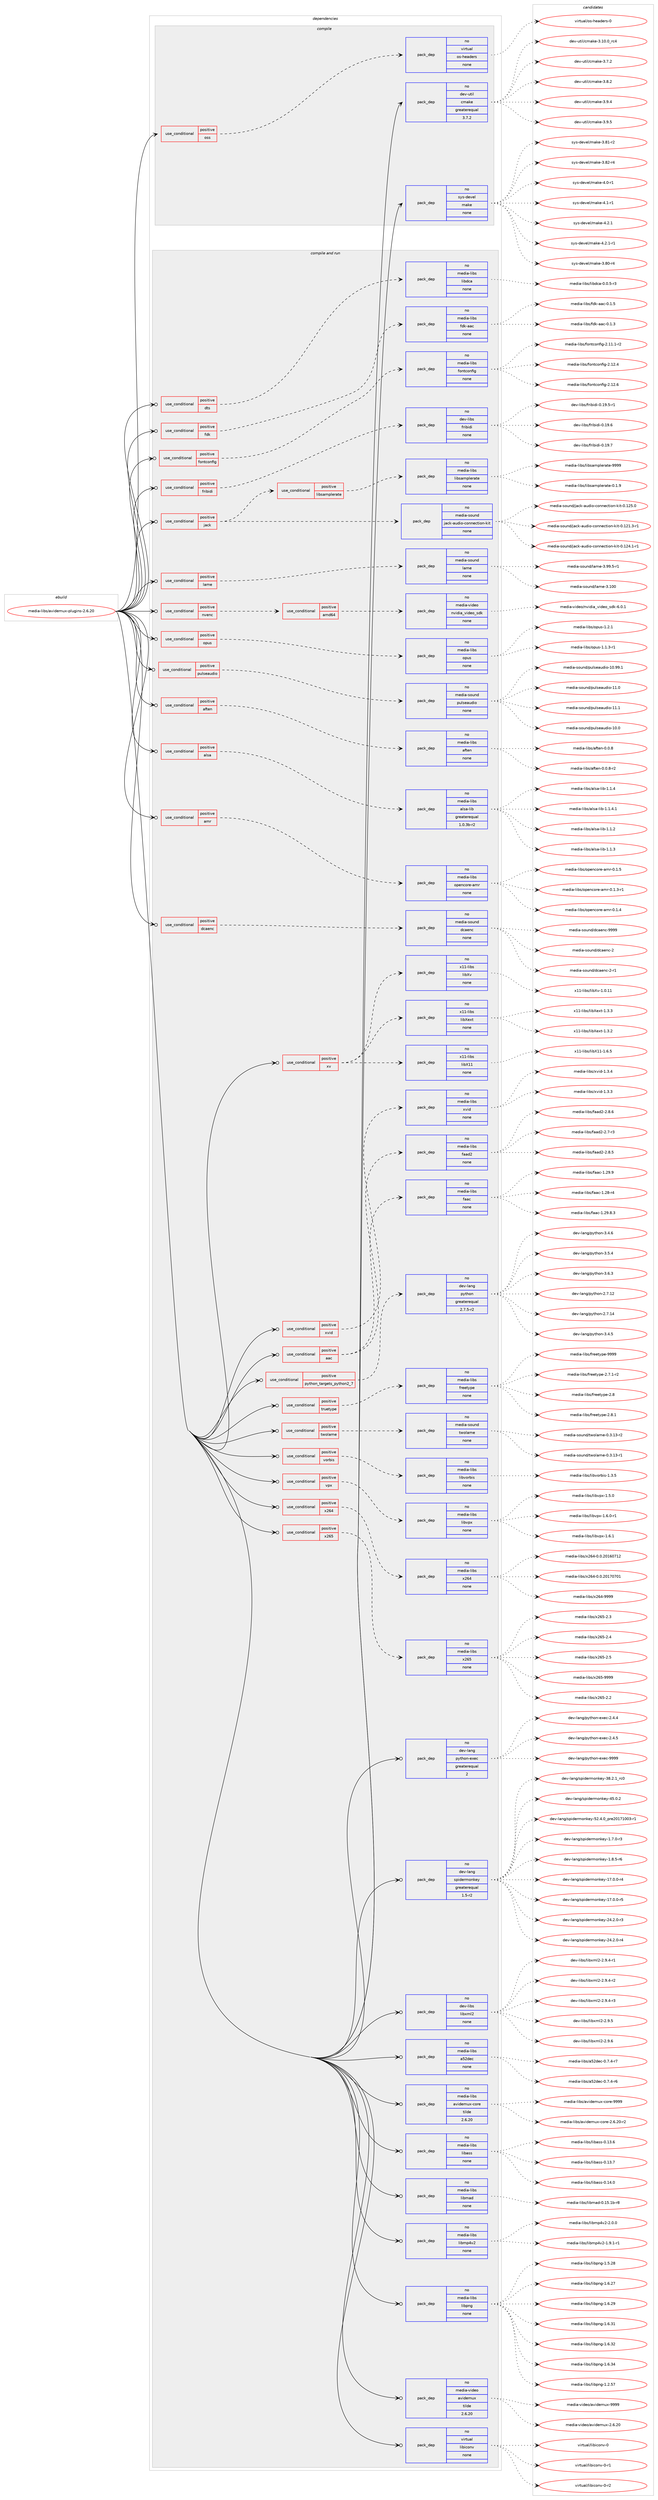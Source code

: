 digraph prolog {

# *************
# Graph options
# *************

newrank=true;
concentrate=true;
compound=true;
graph [rankdir=LR,fontname=Helvetica,fontsize=10,ranksep=1.5];#, ranksep=2.5, nodesep=0.2];
edge  [arrowhead=vee];
node  [fontname=Helvetica,fontsize=10];

# **********
# The ebuild
# **********

subgraph cluster_leftcol {
color=gray;
rank=same;
label=<<i>ebuild</i>>;
id [label="media-libs/avidemux-plugins-2.6.20", color=red, width=4, href="../media-libs/avidemux-plugins-2.6.20.svg"];
}

# ****************
# The dependencies
# ****************

subgraph cluster_midcol {
color=gray;
label=<<i>dependencies</i>>;
subgraph cluster_compile {
fillcolor="#eeeeee";
style=filled;
label=<<i>compile</i>>;
subgraph cond88728 {
dependency359487 [label=<<TABLE BORDER="0" CELLBORDER="1" CELLSPACING="0" CELLPADDING="4"><TR><TD ROWSPAN="3" CELLPADDING="10">use_conditional</TD></TR><TR><TD>positive</TD></TR><TR><TD>oss</TD></TR></TABLE>>, shape=none, color=red];
subgraph pack265270 {
dependency359488 [label=<<TABLE BORDER="0" CELLBORDER="1" CELLSPACING="0" CELLPADDING="4" WIDTH="220"><TR><TD ROWSPAN="6" CELLPADDING="30">pack_dep</TD></TR><TR><TD WIDTH="110">no</TD></TR><TR><TD>virtual</TD></TR><TR><TD>os-headers</TD></TR><TR><TD>none</TD></TR><TR><TD></TD></TR></TABLE>>, shape=none, color=blue];
}
dependency359487:e -> dependency359488:w [weight=20,style="dashed",arrowhead="vee"];
}
id:e -> dependency359487:w [weight=20,style="solid",arrowhead="vee"];
subgraph pack265271 {
dependency359489 [label=<<TABLE BORDER="0" CELLBORDER="1" CELLSPACING="0" CELLPADDING="4" WIDTH="220"><TR><TD ROWSPAN="6" CELLPADDING="30">pack_dep</TD></TR><TR><TD WIDTH="110">no</TD></TR><TR><TD>dev-util</TD></TR><TR><TD>cmake</TD></TR><TR><TD>greaterequal</TD></TR><TR><TD>3.7.2</TD></TR></TABLE>>, shape=none, color=blue];
}
id:e -> dependency359489:w [weight=20,style="solid",arrowhead="vee"];
subgraph pack265272 {
dependency359490 [label=<<TABLE BORDER="0" CELLBORDER="1" CELLSPACING="0" CELLPADDING="4" WIDTH="220"><TR><TD ROWSPAN="6" CELLPADDING="30">pack_dep</TD></TR><TR><TD WIDTH="110">no</TD></TR><TR><TD>sys-devel</TD></TR><TR><TD>make</TD></TR><TR><TD>none</TD></TR><TR><TD></TD></TR></TABLE>>, shape=none, color=blue];
}
id:e -> dependency359490:w [weight=20,style="solid",arrowhead="vee"];
}
subgraph cluster_compileandrun {
fillcolor="#eeeeee";
style=filled;
label=<<i>compile and run</i>>;
subgraph cond88729 {
dependency359491 [label=<<TABLE BORDER="0" CELLBORDER="1" CELLSPACING="0" CELLPADDING="4"><TR><TD ROWSPAN="3" CELLPADDING="10">use_conditional</TD></TR><TR><TD>positive</TD></TR><TR><TD>aac</TD></TR></TABLE>>, shape=none, color=red];
subgraph pack265273 {
dependency359492 [label=<<TABLE BORDER="0" CELLBORDER="1" CELLSPACING="0" CELLPADDING="4" WIDTH="220"><TR><TD ROWSPAN="6" CELLPADDING="30">pack_dep</TD></TR><TR><TD WIDTH="110">no</TD></TR><TR><TD>media-libs</TD></TR><TR><TD>faac</TD></TR><TR><TD>none</TD></TR><TR><TD></TD></TR></TABLE>>, shape=none, color=blue];
}
dependency359491:e -> dependency359492:w [weight=20,style="dashed",arrowhead="vee"];
subgraph pack265274 {
dependency359493 [label=<<TABLE BORDER="0" CELLBORDER="1" CELLSPACING="0" CELLPADDING="4" WIDTH="220"><TR><TD ROWSPAN="6" CELLPADDING="30">pack_dep</TD></TR><TR><TD WIDTH="110">no</TD></TR><TR><TD>media-libs</TD></TR><TR><TD>faad2</TD></TR><TR><TD>none</TD></TR><TR><TD></TD></TR></TABLE>>, shape=none, color=blue];
}
dependency359491:e -> dependency359493:w [weight=20,style="dashed",arrowhead="vee"];
}
id:e -> dependency359491:w [weight=20,style="solid",arrowhead="odotvee"];
subgraph cond88730 {
dependency359494 [label=<<TABLE BORDER="0" CELLBORDER="1" CELLSPACING="0" CELLPADDING="4"><TR><TD ROWSPAN="3" CELLPADDING="10">use_conditional</TD></TR><TR><TD>positive</TD></TR><TR><TD>aften</TD></TR></TABLE>>, shape=none, color=red];
subgraph pack265275 {
dependency359495 [label=<<TABLE BORDER="0" CELLBORDER="1" CELLSPACING="0" CELLPADDING="4" WIDTH="220"><TR><TD ROWSPAN="6" CELLPADDING="30">pack_dep</TD></TR><TR><TD WIDTH="110">no</TD></TR><TR><TD>media-libs</TD></TR><TR><TD>aften</TD></TR><TR><TD>none</TD></TR><TR><TD></TD></TR></TABLE>>, shape=none, color=blue];
}
dependency359494:e -> dependency359495:w [weight=20,style="dashed",arrowhead="vee"];
}
id:e -> dependency359494:w [weight=20,style="solid",arrowhead="odotvee"];
subgraph cond88731 {
dependency359496 [label=<<TABLE BORDER="0" CELLBORDER="1" CELLSPACING="0" CELLPADDING="4"><TR><TD ROWSPAN="3" CELLPADDING="10">use_conditional</TD></TR><TR><TD>positive</TD></TR><TR><TD>alsa</TD></TR></TABLE>>, shape=none, color=red];
subgraph pack265276 {
dependency359497 [label=<<TABLE BORDER="0" CELLBORDER="1" CELLSPACING="0" CELLPADDING="4" WIDTH="220"><TR><TD ROWSPAN="6" CELLPADDING="30">pack_dep</TD></TR><TR><TD WIDTH="110">no</TD></TR><TR><TD>media-libs</TD></TR><TR><TD>alsa-lib</TD></TR><TR><TD>greaterequal</TD></TR><TR><TD>1.0.3b-r2</TD></TR></TABLE>>, shape=none, color=blue];
}
dependency359496:e -> dependency359497:w [weight=20,style="dashed",arrowhead="vee"];
}
id:e -> dependency359496:w [weight=20,style="solid",arrowhead="odotvee"];
subgraph cond88732 {
dependency359498 [label=<<TABLE BORDER="0" CELLBORDER="1" CELLSPACING="0" CELLPADDING="4"><TR><TD ROWSPAN="3" CELLPADDING="10">use_conditional</TD></TR><TR><TD>positive</TD></TR><TR><TD>amr</TD></TR></TABLE>>, shape=none, color=red];
subgraph pack265277 {
dependency359499 [label=<<TABLE BORDER="0" CELLBORDER="1" CELLSPACING="0" CELLPADDING="4" WIDTH="220"><TR><TD ROWSPAN="6" CELLPADDING="30">pack_dep</TD></TR><TR><TD WIDTH="110">no</TD></TR><TR><TD>media-libs</TD></TR><TR><TD>opencore-amr</TD></TR><TR><TD>none</TD></TR><TR><TD></TD></TR></TABLE>>, shape=none, color=blue];
}
dependency359498:e -> dependency359499:w [weight=20,style="dashed",arrowhead="vee"];
}
id:e -> dependency359498:w [weight=20,style="solid",arrowhead="odotvee"];
subgraph cond88733 {
dependency359500 [label=<<TABLE BORDER="0" CELLBORDER="1" CELLSPACING="0" CELLPADDING="4"><TR><TD ROWSPAN="3" CELLPADDING="10">use_conditional</TD></TR><TR><TD>positive</TD></TR><TR><TD>dcaenc</TD></TR></TABLE>>, shape=none, color=red];
subgraph pack265278 {
dependency359501 [label=<<TABLE BORDER="0" CELLBORDER="1" CELLSPACING="0" CELLPADDING="4" WIDTH="220"><TR><TD ROWSPAN="6" CELLPADDING="30">pack_dep</TD></TR><TR><TD WIDTH="110">no</TD></TR><TR><TD>media-sound</TD></TR><TR><TD>dcaenc</TD></TR><TR><TD>none</TD></TR><TR><TD></TD></TR></TABLE>>, shape=none, color=blue];
}
dependency359500:e -> dependency359501:w [weight=20,style="dashed",arrowhead="vee"];
}
id:e -> dependency359500:w [weight=20,style="solid",arrowhead="odotvee"];
subgraph cond88734 {
dependency359502 [label=<<TABLE BORDER="0" CELLBORDER="1" CELLSPACING="0" CELLPADDING="4"><TR><TD ROWSPAN="3" CELLPADDING="10">use_conditional</TD></TR><TR><TD>positive</TD></TR><TR><TD>dts</TD></TR></TABLE>>, shape=none, color=red];
subgraph pack265279 {
dependency359503 [label=<<TABLE BORDER="0" CELLBORDER="1" CELLSPACING="0" CELLPADDING="4" WIDTH="220"><TR><TD ROWSPAN="6" CELLPADDING="30">pack_dep</TD></TR><TR><TD WIDTH="110">no</TD></TR><TR><TD>media-libs</TD></TR><TR><TD>libdca</TD></TR><TR><TD>none</TD></TR><TR><TD></TD></TR></TABLE>>, shape=none, color=blue];
}
dependency359502:e -> dependency359503:w [weight=20,style="dashed",arrowhead="vee"];
}
id:e -> dependency359502:w [weight=20,style="solid",arrowhead="odotvee"];
subgraph cond88735 {
dependency359504 [label=<<TABLE BORDER="0" CELLBORDER="1" CELLSPACING="0" CELLPADDING="4"><TR><TD ROWSPAN="3" CELLPADDING="10">use_conditional</TD></TR><TR><TD>positive</TD></TR><TR><TD>fdk</TD></TR></TABLE>>, shape=none, color=red];
subgraph pack265280 {
dependency359505 [label=<<TABLE BORDER="0" CELLBORDER="1" CELLSPACING="0" CELLPADDING="4" WIDTH="220"><TR><TD ROWSPAN="6" CELLPADDING="30">pack_dep</TD></TR><TR><TD WIDTH="110">no</TD></TR><TR><TD>media-libs</TD></TR><TR><TD>fdk-aac</TD></TR><TR><TD>none</TD></TR><TR><TD></TD></TR></TABLE>>, shape=none, color=blue];
}
dependency359504:e -> dependency359505:w [weight=20,style="dashed",arrowhead="vee"];
}
id:e -> dependency359504:w [weight=20,style="solid",arrowhead="odotvee"];
subgraph cond88736 {
dependency359506 [label=<<TABLE BORDER="0" CELLBORDER="1" CELLSPACING="0" CELLPADDING="4"><TR><TD ROWSPAN="3" CELLPADDING="10">use_conditional</TD></TR><TR><TD>positive</TD></TR><TR><TD>fontconfig</TD></TR></TABLE>>, shape=none, color=red];
subgraph pack265281 {
dependency359507 [label=<<TABLE BORDER="0" CELLBORDER="1" CELLSPACING="0" CELLPADDING="4" WIDTH="220"><TR><TD ROWSPAN="6" CELLPADDING="30">pack_dep</TD></TR><TR><TD WIDTH="110">no</TD></TR><TR><TD>media-libs</TD></TR><TR><TD>fontconfig</TD></TR><TR><TD>none</TD></TR><TR><TD></TD></TR></TABLE>>, shape=none, color=blue];
}
dependency359506:e -> dependency359507:w [weight=20,style="dashed",arrowhead="vee"];
}
id:e -> dependency359506:w [weight=20,style="solid",arrowhead="odotvee"];
subgraph cond88737 {
dependency359508 [label=<<TABLE BORDER="0" CELLBORDER="1" CELLSPACING="0" CELLPADDING="4"><TR><TD ROWSPAN="3" CELLPADDING="10">use_conditional</TD></TR><TR><TD>positive</TD></TR><TR><TD>fribidi</TD></TR></TABLE>>, shape=none, color=red];
subgraph pack265282 {
dependency359509 [label=<<TABLE BORDER="0" CELLBORDER="1" CELLSPACING="0" CELLPADDING="4" WIDTH="220"><TR><TD ROWSPAN="6" CELLPADDING="30">pack_dep</TD></TR><TR><TD WIDTH="110">no</TD></TR><TR><TD>dev-libs</TD></TR><TR><TD>fribidi</TD></TR><TR><TD>none</TD></TR><TR><TD></TD></TR></TABLE>>, shape=none, color=blue];
}
dependency359508:e -> dependency359509:w [weight=20,style="dashed",arrowhead="vee"];
}
id:e -> dependency359508:w [weight=20,style="solid",arrowhead="odotvee"];
subgraph cond88738 {
dependency359510 [label=<<TABLE BORDER="0" CELLBORDER="1" CELLSPACING="0" CELLPADDING="4"><TR><TD ROWSPAN="3" CELLPADDING="10">use_conditional</TD></TR><TR><TD>positive</TD></TR><TR><TD>jack</TD></TR></TABLE>>, shape=none, color=red];
subgraph pack265283 {
dependency359511 [label=<<TABLE BORDER="0" CELLBORDER="1" CELLSPACING="0" CELLPADDING="4" WIDTH="220"><TR><TD ROWSPAN="6" CELLPADDING="30">pack_dep</TD></TR><TR><TD WIDTH="110">no</TD></TR><TR><TD>media-sound</TD></TR><TR><TD>jack-audio-connection-kit</TD></TR><TR><TD>none</TD></TR><TR><TD></TD></TR></TABLE>>, shape=none, color=blue];
}
dependency359510:e -> dependency359511:w [weight=20,style="dashed",arrowhead="vee"];
subgraph cond88739 {
dependency359512 [label=<<TABLE BORDER="0" CELLBORDER="1" CELLSPACING="0" CELLPADDING="4"><TR><TD ROWSPAN="3" CELLPADDING="10">use_conditional</TD></TR><TR><TD>positive</TD></TR><TR><TD>libsamplerate</TD></TR></TABLE>>, shape=none, color=red];
subgraph pack265284 {
dependency359513 [label=<<TABLE BORDER="0" CELLBORDER="1" CELLSPACING="0" CELLPADDING="4" WIDTH="220"><TR><TD ROWSPAN="6" CELLPADDING="30">pack_dep</TD></TR><TR><TD WIDTH="110">no</TD></TR><TR><TD>media-libs</TD></TR><TR><TD>libsamplerate</TD></TR><TR><TD>none</TD></TR><TR><TD></TD></TR></TABLE>>, shape=none, color=blue];
}
dependency359512:e -> dependency359513:w [weight=20,style="dashed",arrowhead="vee"];
}
dependency359510:e -> dependency359512:w [weight=20,style="dashed",arrowhead="vee"];
}
id:e -> dependency359510:w [weight=20,style="solid",arrowhead="odotvee"];
subgraph cond88740 {
dependency359514 [label=<<TABLE BORDER="0" CELLBORDER="1" CELLSPACING="0" CELLPADDING="4"><TR><TD ROWSPAN="3" CELLPADDING="10">use_conditional</TD></TR><TR><TD>positive</TD></TR><TR><TD>lame</TD></TR></TABLE>>, shape=none, color=red];
subgraph pack265285 {
dependency359515 [label=<<TABLE BORDER="0" CELLBORDER="1" CELLSPACING="0" CELLPADDING="4" WIDTH="220"><TR><TD ROWSPAN="6" CELLPADDING="30">pack_dep</TD></TR><TR><TD WIDTH="110">no</TD></TR><TR><TD>media-sound</TD></TR><TR><TD>lame</TD></TR><TR><TD>none</TD></TR><TR><TD></TD></TR></TABLE>>, shape=none, color=blue];
}
dependency359514:e -> dependency359515:w [weight=20,style="dashed",arrowhead="vee"];
}
id:e -> dependency359514:w [weight=20,style="solid",arrowhead="odotvee"];
subgraph cond88741 {
dependency359516 [label=<<TABLE BORDER="0" CELLBORDER="1" CELLSPACING="0" CELLPADDING="4"><TR><TD ROWSPAN="3" CELLPADDING="10">use_conditional</TD></TR><TR><TD>positive</TD></TR><TR><TD>nvenc</TD></TR></TABLE>>, shape=none, color=red];
subgraph cond88742 {
dependency359517 [label=<<TABLE BORDER="0" CELLBORDER="1" CELLSPACING="0" CELLPADDING="4"><TR><TD ROWSPAN="3" CELLPADDING="10">use_conditional</TD></TR><TR><TD>positive</TD></TR><TR><TD>amd64</TD></TR></TABLE>>, shape=none, color=red];
subgraph pack265286 {
dependency359518 [label=<<TABLE BORDER="0" CELLBORDER="1" CELLSPACING="0" CELLPADDING="4" WIDTH="220"><TR><TD ROWSPAN="6" CELLPADDING="30">pack_dep</TD></TR><TR><TD WIDTH="110">no</TD></TR><TR><TD>media-video</TD></TR><TR><TD>nvidia_video_sdk</TD></TR><TR><TD>none</TD></TR><TR><TD></TD></TR></TABLE>>, shape=none, color=blue];
}
dependency359517:e -> dependency359518:w [weight=20,style="dashed",arrowhead="vee"];
}
dependency359516:e -> dependency359517:w [weight=20,style="dashed",arrowhead="vee"];
}
id:e -> dependency359516:w [weight=20,style="solid",arrowhead="odotvee"];
subgraph cond88743 {
dependency359519 [label=<<TABLE BORDER="0" CELLBORDER="1" CELLSPACING="0" CELLPADDING="4"><TR><TD ROWSPAN="3" CELLPADDING="10">use_conditional</TD></TR><TR><TD>positive</TD></TR><TR><TD>opus</TD></TR></TABLE>>, shape=none, color=red];
subgraph pack265287 {
dependency359520 [label=<<TABLE BORDER="0" CELLBORDER="1" CELLSPACING="0" CELLPADDING="4" WIDTH="220"><TR><TD ROWSPAN="6" CELLPADDING="30">pack_dep</TD></TR><TR><TD WIDTH="110">no</TD></TR><TR><TD>media-libs</TD></TR><TR><TD>opus</TD></TR><TR><TD>none</TD></TR><TR><TD></TD></TR></TABLE>>, shape=none, color=blue];
}
dependency359519:e -> dependency359520:w [weight=20,style="dashed",arrowhead="vee"];
}
id:e -> dependency359519:w [weight=20,style="solid",arrowhead="odotvee"];
subgraph cond88744 {
dependency359521 [label=<<TABLE BORDER="0" CELLBORDER="1" CELLSPACING="0" CELLPADDING="4"><TR><TD ROWSPAN="3" CELLPADDING="10">use_conditional</TD></TR><TR><TD>positive</TD></TR><TR><TD>pulseaudio</TD></TR></TABLE>>, shape=none, color=red];
subgraph pack265288 {
dependency359522 [label=<<TABLE BORDER="0" CELLBORDER="1" CELLSPACING="0" CELLPADDING="4" WIDTH="220"><TR><TD ROWSPAN="6" CELLPADDING="30">pack_dep</TD></TR><TR><TD WIDTH="110">no</TD></TR><TR><TD>media-sound</TD></TR><TR><TD>pulseaudio</TD></TR><TR><TD>none</TD></TR><TR><TD></TD></TR></TABLE>>, shape=none, color=blue];
}
dependency359521:e -> dependency359522:w [weight=20,style="dashed",arrowhead="vee"];
}
id:e -> dependency359521:w [weight=20,style="solid",arrowhead="odotvee"];
subgraph cond88745 {
dependency359523 [label=<<TABLE BORDER="0" CELLBORDER="1" CELLSPACING="0" CELLPADDING="4"><TR><TD ROWSPAN="3" CELLPADDING="10">use_conditional</TD></TR><TR><TD>positive</TD></TR><TR><TD>python_targets_python2_7</TD></TR></TABLE>>, shape=none, color=red];
subgraph pack265289 {
dependency359524 [label=<<TABLE BORDER="0" CELLBORDER="1" CELLSPACING="0" CELLPADDING="4" WIDTH="220"><TR><TD ROWSPAN="6" CELLPADDING="30">pack_dep</TD></TR><TR><TD WIDTH="110">no</TD></TR><TR><TD>dev-lang</TD></TR><TR><TD>python</TD></TR><TR><TD>greaterequal</TD></TR><TR><TD>2.7.5-r2</TD></TR></TABLE>>, shape=none, color=blue];
}
dependency359523:e -> dependency359524:w [weight=20,style="dashed",arrowhead="vee"];
}
id:e -> dependency359523:w [weight=20,style="solid",arrowhead="odotvee"];
subgraph cond88746 {
dependency359525 [label=<<TABLE BORDER="0" CELLBORDER="1" CELLSPACING="0" CELLPADDING="4"><TR><TD ROWSPAN="3" CELLPADDING="10">use_conditional</TD></TR><TR><TD>positive</TD></TR><TR><TD>truetype</TD></TR></TABLE>>, shape=none, color=red];
subgraph pack265290 {
dependency359526 [label=<<TABLE BORDER="0" CELLBORDER="1" CELLSPACING="0" CELLPADDING="4" WIDTH="220"><TR><TD ROWSPAN="6" CELLPADDING="30">pack_dep</TD></TR><TR><TD WIDTH="110">no</TD></TR><TR><TD>media-libs</TD></TR><TR><TD>freetype</TD></TR><TR><TD>none</TD></TR><TR><TD></TD></TR></TABLE>>, shape=none, color=blue];
}
dependency359525:e -> dependency359526:w [weight=20,style="dashed",arrowhead="vee"];
}
id:e -> dependency359525:w [weight=20,style="solid",arrowhead="odotvee"];
subgraph cond88747 {
dependency359527 [label=<<TABLE BORDER="0" CELLBORDER="1" CELLSPACING="0" CELLPADDING="4"><TR><TD ROWSPAN="3" CELLPADDING="10">use_conditional</TD></TR><TR><TD>positive</TD></TR><TR><TD>twolame</TD></TR></TABLE>>, shape=none, color=red];
subgraph pack265291 {
dependency359528 [label=<<TABLE BORDER="0" CELLBORDER="1" CELLSPACING="0" CELLPADDING="4" WIDTH="220"><TR><TD ROWSPAN="6" CELLPADDING="30">pack_dep</TD></TR><TR><TD WIDTH="110">no</TD></TR><TR><TD>media-sound</TD></TR><TR><TD>twolame</TD></TR><TR><TD>none</TD></TR><TR><TD></TD></TR></TABLE>>, shape=none, color=blue];
}
dependency359527:e -> dependency359528:w [weight=20,style="dashed",arrowhead="vee"];
}
id:e -> dependency359527:w [weight=20,style="solid",arrowhead="odotvee"];
subgraph cond88748 {
dependency359529 [label=<<TABLE BORDER="0" CELLBORDER="1" CELLSPACING="0" CELLPADDING="4"><TR><TD ROWSPAN="3" CELLPADDING="10">use_conditional</TD></TR><TR><TD>positive</TD></TR><TR><TD>vorbis</TD></TR></TABLE>>, shape=none, color=red];
subgraph pack265292 {
dependency359530 [label=<<TABLE BORDER="0" CELLBORDER="1" CELLSPACING="0" CELLPADDING="4" WIDTH="220"><TR><TD ROWSPAN="6" CELLPADDING="30">pack_dep</TD></TR><TR><TD WIDTH="110">no</TD></TR><TR><TD>media-libs</TD></TR><TR><TD>libvorbis</TD></TR><TR><TD>none</TD></TR><TR><TD></TD></TR></TABLE>>, shape=none, color=blue];
}
dependency359529:e -> dependency359530:w [weight=20,style="dashed",arrowhead="vee"];
}
id:e -> dependency359529:w [weight=20,style="solid",arrowhead="odotvee"];
subgraph cond88749 {
dependency359531 [label=<<TABLE BORDER="0" CELLBORDER="1" CELLSPACING="0" CELLPADDING="4"><TR><TD ROWSPAN="3" CELLPADDING="10">use_conditional</TD></TR><TR><TD>positive</TD></TR><TR><TD>vpx</TD></TR></TABLE>>, shape=none, color=red];
subgraph pack265293 {
dependency359532 [label=<<TABLE BORDER="0" CELLBORDER="1" CELLSPACING="0" CELLPADDING="4" WIDTH="220"><TR><TD ROWSPAN="6" CELLPADDING="30">pack_dep</TD></TR><TR><TD WIDTH="110">no</TD></TR><TR><TD>media-libs</TD></TR><TR><TD>libvpx</TD></TR><TR><TD>none</TD></TR><TR><TD></TD></TR></TABLE>>, shape=none, color=blue];
}
dependency359531:e -> dependency359532:w [weight=20,style="dashed",arrowhead="vee"];
}
id:e -> dependency359531:w [weight=20,style="solid",arrowhead="odotvee"];
subgraph cond88750 {
dependency359533 [label=<<TABLE BORDER="0" CELLBORDER="1" CELLSPACING="0" CELLPADDING="4"><TR><TD ROWSPAN="3" CELLPADDING="10">use_conditional</TD></TR><TR><TD>positive</TD></TR><TR><TD>x264</TD></TR></TABLE>>, shape=none, color=red];
subgraph pack265294 {
dependency359534 [label=<<TABLE BORDER="0" CELLBORDER="1" CELLSPACING="0" CELLPADDING="4" WIDTH="220"><TR><TD ROWSPAN="6" CELLPADDING="30">pack_dep</TD></TR><TR><TD WIDTH="110">no</TD></TR><TR><TD>media-libs</TD></TR><TR><TD>x264</TD></TR><TR><TD>none</TD></TR><TR><TD></TD></TR></TABLE>>, shape=none, color=blue];
}
dependency359533:e -> dependency359534:w [weight=20,style="dashed",arrowhead="vee"];
}
id:e -> dependency359533:w [weight=20,style="solid",arrowhead="odotvee"];
subgraph cond88751 {
dependency359535 [label=<<TABLE BORDER="0" CELLBORDER="1" CELLSPACING="0" CELLPADDING="4"><TR><TD ROWSPAN="3" CELLPADDING="10">use_conditional</TD></TR><TR><TD>positive</TD></TR><TR><TD>x265</TD></TR></TABLE>>, shape=none, color=red];
subgraph pack265295 {
dependency359536 [label=<<TABLE BORDER="0" CELLBORDER="1" CELLSPACING="0" CELLPADDING="4" WIDTH="220"><TR><TD ROWSPAN="6" CELLPADDING="30">pack_dep</TD></TR><TR><TD WIDTH="110">no</TD></TR><TR><TD>media-libs</TD></TR><TR><TD>x265</TD></TR><TR><TD>none</TD></TR><TR><TD></TD></TR></TABLE>>, shape=none, color=blue];
}
dependency359535:e -> dependency359536:w [weight=20,style="dashed",arrowhead="vee"];
}
id:e -> dependency359535:w [weight=20,style="solid",arrowhead="odotvee"];
subgraph cond88752 {
dependency359537 [label=<<TABLE BORDER="0" CELLBORDER="1" CELLSPACING="0" CELLPADDING="4"><TR><TD ROWSPAN="3" CELLPADDING="10">use_conditional</TD></TR><TR><TD>positive</TD></TR><TR><TD>xv</TD></TR></TABLE>>, shape=none, color=red];
subgraph pack265296 {
dependency359538 [label=<<TABLE BORDER="0" CELLBORDER="1" CELLSPACING="0" CELLPADDING="4" WIDTH="220"><TR><TD ROWSPAN="6" CELLPADDING="30">pack_dep</TD></TR><TR><TD WIDTH="110">no</TD></TR><TR><TD>x11-libs</TD></TR><TR><TD>libX11</TD></TR><TR><TD>none</TD></TR><TR><TD></TD></TR></TABLE>>, shape=none, color=blue];
}
dependency359537:e -> dependency359538:w [weight=20,style="dashed",arrowhead="vee"];
subgraph pack265297 {
dependency359539 [label=<<TABLE BORDER="0" CELLBORDER="1" CELLSPACING="0" CELLPADDING="4" WIDTH="220"><TR><TD ROWSPAN="6" CELLPADDING="30">pack_dep</TD></TR><TR><TD WIDTH="110">no</TD></TR><TR><TD>x11-libs</TD></TR><TR><TD>libXext</TD></TR><TR><TD>none</TD></TR><TR><TD></TD></TR></TABLE>>, shape=none, color=blue];
}
dependency359537:e -> dependency359539:w [weight=20,style="dashed",arrowhead="vee"];
subgraph pack265298 {
dependency359540 [label=<<TABLE BORDER="0" CELLBORDER="1" CELLSPACING="0" CELLPADDING="4" WIDTH="220"><TR><TD ROWSPAN="6" CELLPADDING="30">pack_dep</TD></TR><TR><TD WIDTH="110">no</TD></TR><TR><TD>x11-libs</TD></TR><TR><TD>libXv</TD></TR><TR><TD>none</TD></TR><TR><TD></TD></TR></TABLE>>, shape=none, color=blue];
}
dependency359537:e -> dependency359540:w [weight=20,style="dashed",arrowhead="vee"];
}
id:e -> dependency359537:w [weight=20,style="solid",arrowhead="odotvee"];
subgraph cond88753 {
dependency359541 [label=<<TABLE BORDER="0" CELLBORDER="1" CELLSPACING="0" CELLPADDING="4"><TR><TD ROWSPAN="3" CELLPADDING="10">use_conditional</TD></TR><TR><TD>positive</TD></TR><TR><TD>xvid</TD></TR></TABLE>>, shape=none, color=red];
subgraph pack265299 {
dependency359542 [label=<<TABLE BORDER="0" CELLBORDER="1" CELLSPACING="0" CELLPADDING="4" WIDTH="220"><TR><TD ROWSPAN="6" CELLPADDING="30">pack_dep</TD></TR><TR><TD WIDTH="110">no</TD></TR><TR><TD>media-libs</TD></TR><TR><TD>xvid</TD></TR><TR><TD>none</TD></TR><TR><TD></TD></TR></TABLE>>, shape=none, color=blue];
}
dependency359541:e -> dependency359542:w [weight=20,style="dashed",arrowhead="vee"];
}
id:e -> dependency359541:w [weight=20,style="solid",arrowhead="odotvee"];
subgraph pack265300 {
dependency359543 [label=<<TABLE BORDER="0" CELLBORDER="1" CELLSPACING="0" CELLPADDING="4" WIDTH="220"><TR><TD ROWSPAN="6" CELLPADDING="30">pack_dep</TD></TR><TR><TD WIDTH="110">no</TD></TR><TR><TD>dev-lang</TD></TR><TR><TD>python-exec</TD></TR><TR><TD>greaterequal</TD></TR><TR><TD>2</TD></TR></TABLE>>, shape=none, color=blue];
}
id:e -> dependency359543:w [weight=20,style="solid",arrowhead="odotvee"];
subgraph pack265301 {
dependency359544 [label=<<TABLE BORDER="0" CELLBORDER="1" CELLSPACING="0" CELLPADDING="4" WIDTH="220"><TR><TD ROWSPAN="6" CELLPADDING="30">pack_dep</TD></TR><TR><TD WIDTH="110">no</TD></TR><TR><TD>dev-lang</TD></TR><TR><TD>spidermonkey</TD></TR><TR><TD>greaterequal</TD></TR><TR><TD>1.5-r2</TD></TR></TABLE>>, shape=none, color=blue];
}
id:e -> dependency359544:w [weight=20,style="solid",arrowhead="odotvee"];
subgraph pack265302 {
dependency359545 [label=<<TABLE BORDER="0" CELLBORDER="1" CELLSPACING="0" CELLPADDING="4" WIDTH="220"><TR><TD ROWSPAN="6" CELLPADDING="30">pack_dep</TD></TR><TR><TD WIDTH="110">no</TD></TR><TR><TD>dev-libs</TD></TR><TR><TD>libxml2</TD></TR><TR><TD>none</TD></TR><TR><TD></TD></TR></TABLE>>, shape=none, color=blue];
}
id:e -> dependency359545:w [weight=20,style="solid",arrowhead="odotvee"];
subgraph pack265303 {
dependency359546 [label=<<TABLE BORDER="0" CELLBORDER="1" CELLSPACING="0" CELLPADDING="4" WIDTH="220"><TR><TD ROWSPAN="6" CELLPADDING="30">pack_dep</TD></TR><TR><TD WIDTH="110">no</TD></TR><TR><TD>media-libs</TD></TR><TR><TD>a52dec</TD></TR><TR><TD>none</TD></TR><TR><TD></TD></TR></TABLE>>, shape=none, color=blue];
}
id:e -> dependency359546:w [weight=20,style="solid",arrowhead="odotvee"];
subgraph pack265304 {
dependency359547 [label=<<TABLE BORDER="0" CELLBORDER="1" CELLSPACING="0" CELLPADDING="4" WIDTH="220"><TR><TD ROWSPAN="6" CELLPADDING="30">pack_dep</TD></TR><TR><TD WIDTH="110">no</TD></TR><TR><TD>media-libs</TD></TR><TR><TD>avidemux-core</TD></TR><TR><TD>tilde</TD></TR><TR><TD>2.6.20</TD></TR></TABLE>>, shape=none, color=blue];
}
id:e -> dependency359547:w [weight=20,style="solid",arrowhead="odotvee"];
subgraph pack265305 {
dependency359548 [label=<<TABLE BORDER="0" CELLBORDER="1" CELLSPACING="0" CELLPADDING="4" WIDTH="220"><TR><TD ROWSPAN="6" CELLPADDING="30">pack_dep</TD></TR><TR><TD WIDTH="110">no</TD></TR><TR><TD>media-libs</TD></TR><TR><TD>libass</TD></TR><TR><TD>none</TD></TR><TR><TD></TD></TR></TABLE>>, shape=none, color=blue];
}
id:e -> dependency359548:w [weight=20,style="solid",arrowhead="odotvee"];
subgraph pack265306 {
dependency359549 [label=<<TABLE BORDER="0" CELLBORDER="1" CELLSPACING="0" CELLPADDING="4" WIDTH="220"><TR><TD ROWSPAN="6" CELLPADDING="30">pack_dep</TD></TR><TR><TD WIDTH="110">no</TD></TR><TR><TD>media-libs</TD></TR><TR><TD>libmad</TD></TR><TR><TD>none</TD></TR><TR><TD></TD></TR></TABLE>>, shape=none, color=blue];
}
id:e -> dependency359549:w [weight=20,style="solid",arrowhead="odotvee"];
subgraph pack265307 {
dependency359550 [label=<<TABLE BORDER="0" CELLBORDER="1" CELLSPACING="0" CELLPADDING="4" WIDTH="220"><TR><TD ROWSPAN="6" CELLPADDING="30">pack_dep</TD></TR><TR><TD WIDTH="110">no</TD></TR><TR><TD>media-libs</TD></TR><TR><TD>libmp4v2</TD></TR><TR><TD>none</TD></TR><TR><TD></TD></TR></TABLE>>, shape=none, color=blue];
}
id:e -> dependency359550:w [weight=20,style="solid",arrowhead="odotvee"];
subgraph pack265308 {
dependency359551 [label=<<TABLE BORDER="0" CELLBORDER="1" CELLSPACING="0" CELLPADDING="4" WIDTH="220"><TR><TD ROWSPAN="6" CELLPADDING="30">pack_dep</TD></TR><TR><TD WIDTH="110">no</TD></TR><TR><TD>media-libs</TD></TR><TR><TD>libpng</TD></TR><TR><TD>none</TD></TR><TR><TD></TD></TR></TABLE>>, shape=none, color=blue];
}
id:e -> dependency359551:w [weight=20,style="solid",arrowhead="odotvee"];
subgraph pack265309 {
dependency359552 [label=<<TABLE BORDER="0" CELLBORDER="1" CELLSPACING="0" CELLPADDING="4" WIDTH="220"><TR><TD ROWSPAN="6" CELLPADDING="30">pack_dep</TD></TR><TR><TD WIDTH="110">no</TD></TR><TR><TD>media-video</TD></TR><TR><TD>avidemux</TD></TR><TR><TD>tilde</TD></TR><TR><TD>2.6.20</TD></TR></TABLE>>, shape=none, color=blue];
}
id:e -> dependency359552:w [weight=20,style="solid",arrowhead="odotvee"];
subgraph pack265310 {
dependency359553 [label=<<TABLE BORDER="0" CELLBORDER="1" CELLSPACING="0" CELLPADDING="4" WIDTH="220"><TR><TD ROWSPAN="6" CELLPADDING="30">pack_dep</TD></TR><TR><TD WIDTH="110">no</TD></TR><TR><TD>virtual</TD></TR><TR><TD>libiconv</TD></TR><TR><TD>none</TD></TR><TR><TD></TD></TR></TABLE>>, shape=none, color=blue];
}
id:e -> dependency359553:w [weight=20,style="solid",arrowhead="odotvee"];
}
subgraph cluster_run {
fillcolor="#eeeeee";
style=filled;
label=<<i>run</i>>;
}
}

# **************
# The candidates
# **************

subgraph cluster_choices {
rank=same;
color=gray;
label=<<i>candidates</i>>;

subgraph choice265270 {
color=black;
nodesep=1;
choice118105114116117971084711111545104101971001011141154548 [label="virtual/os-headers-0", color=red, width=4,href="../virtual/os-headers-0.svg"];
dependency359488:e -> choice118105114116117971084711111545104101971001011141154548:w [style=dotted,weight="100"];
}
subgraph choice265271 {
color=black;
nodesep=1;
choice1001011184511711610510847991099710710145514649484648951149952 [label="dev-util/cmake-3.10.0_rc4", color=red, width=4,href="../dev-util/cmake-3.10.0_rc4.svg"];
choice10010111845117116105108479910997107101455146554650 [label="dev-util/cmake-3.7.2", color=red, width=4,href="../dev-util/cmake-3.7.2.svg"];
choice10010111845117116105108479910997107101455146564650 [label="dev-util/cmake-3.8.2", color=red, width=4,href="../dev-util/cmake-3.8.2.svg"];
choice10010111845117116105108479910997107101455146574652 [label="dev-util/cmake-3.9.4", color=red, width=4,href="../dev-util/cmake-3.9.4.svg"];
choice10010111845117116105108479910997107101455146574653 [label="dev-util/cmake-3.9.5", color=red, width=4,href="../dev-util/cmake-3.9.5.svg"];
dependency359489:e -> choice1001011184511711610510847991099710710145514649484648951149952:w [style=dotted,weight="100"];
dependency359489:e -> choice10010111845117116105108479910997107101455146554650:w [style=dotted,weight="100"];
dependency359489:e -> choice10010111845117116105108479910997107101455146564650:w [style=dotted,weight="100"];
dependency359489:e -> choice10010111845117116105108479910997107101455146574652:w [style=dotted,weight="100"];
dependency359489:e -> choice10010111845117116105108479910997107101455146574653:w [style=dotted,weight="100"];
}
subgraph choice265272 {
color=black;
nodesep=1;
choice11512111545100101118101108471099710710145514656484511452 [label="sys-devel/make-3.80-r4", color=red, width=4,href="../sys-devel/make-3.80-r4.svg"];
choice11512111545100101118101108471099710710145514656494511450 [label="sys-devel/make-3.81-r2", color=red, width=4,href="../sys-devel/make-3.81-r2.svg"];
choice11512111545100101118101108471099710710145514656504511452 [label="sys-devel/make-3.82-r4", color=red, width=4,href="../sys-devel/make-3.82-r4.svg"];
choice115121115451001011181011084710997107101455246484511449 [label="sys-devel/make-4.0-r1", color=red, width=4,href="../sys-devel/make-4.0-r1.svg"];
choice115121115451001011181011084710997107101455246494511449 [label="sys-devel/make-4.1-r1", color=red, width=4,href="../sys-devel/make-4.1-r1.svg"];
choice115121115451001011181011084710997107101455246504649 [label="sys-devel/make-4.2.1", color=red, width=4,href="../sys-devel/make-4.2.1.svg"];
choice1151211154510010111810110847109971071014552465046494511449 [label="sys-devel/make-4.2.1-r1", color=red, width=4,href="../sys-devel/make-4.2.1-r1.svg"];
dependency359490:e -> choice11512111545100101118101108471099710710145514656484511452:w [style=dotted,weight="100"];
dependency359490:e -> choice11512111545100101118101108471099710710145514656494511450:w [style=dotted,weight="100"];
dependency359490:e -> choice11512111545100101118101108471099710710145514656504511452:w [style=dotted,weight="100"];
dependency359490:e -> choice115121115451001011181011084710997107101455246484511449:w [style=dotted,weight="100"];
dependency359490:e -> choice115121115451001011181011084710997107101455246494511449:w [style=dotted,weight="100"];
dependency359490:e -> choice115121115451001011181011084710997107101455246504649:w [style=dotted,weight="100"];
dependency359490:e -> choice1151211154510010111810110847109971071014552465046494511449:w [style=dotted,weight="100"];
}
subgraph choice265273 {
color=black;
nodesep=1;
choice1091011001059745108105981154710297979945494650564511452 [label="media-libs/faac-1.28-r4", color=red, width=4,href="../media-libs/faac-1.28-r4.svg"];
choice10910110010597451081059811547102979799454946505746564651 [label="media-libs/faac-1.29.8.3", color=red, width=4,href="../media-libs/faac-1.29.8.3.svg"];
choice1091011001059745108105981154710297979945494650574657 [label="media-libs/faac-1.29.9", color=red, width=4,href="../media-libs/faac-1.29.9.svg"];
dependency359492:e -> choice1091011001059745108105981154710297979945494650564511452:w [style=dotted,weight="100"];
dependency359492:e -> choice10910110010597451081059811547102979799454946505746564651:w [style=dotted,weight="100"];
dependency359492:e -> choice1091011001059745108105981154710297979945494650574657:w [style=dotted,weight="100"];
}
subgraph choice265274 {
color=black;
nodesep=1;
choice10910110010597451081059811547102979710050455046554511451 [label="media-libs/faad2-2.7-r3", color=red, width=4,href="../media-libs/faad2-2.7-r3.svg"];
choice10910110010597451081059811547102979710050455046564653 [label="media-libs/faad2-2.8.5", color=red, width=4,href="../media-libs/faad2-2.8.5.svg"];
choice10910110010597451081059811547102979710050455046564654 [label="media-libs/faad2-2.8.6", color=red, width=4,href="../media-libs/faad2-2.8.6.svg"];
dependency359493:e -> choice10910110010597451081059811547102979710050455046554511451:w [style=dotted,weight="100"];
dependency359493:e -> choice10910110010597451081059811547102979710050455046564653:w [style=dotted,weight="100"];
dependency359493:e -> choice10910110010597451081059811547102979710050455046564654:w [style=dotted,weight="100"];
}
subgraph choice265275 {
color=black;
nodesep=1;
choice1091011001059745108105981154797102116101110454846484656 [label="media-libs/aften-0.0.8", color=red, width=4,href="../media-libs/aften-0.0.8.svg"];
choice10910110010597451081059811547971021161011104548464846564511450 [label="media-libs/aften-0.0.8-r2", color=red, width=4,href="../media-libs/aften-0.0.8-r2.svg"];
dependency359495:e -> choice1091011001059745108105981154797102116101110454846484656:w [style=dotted,weight="100"];
dependency359495:e -> choice10910110010597451081059811547971021161011104548464846564511450:w [style=dotted,weight="100"];
}
subgraph choice265276 {
color=black;
nodesep=1;
choice1091011001059745108105981154797108115974510810598454946494650 [label="media-libs/alsa-lib-1.1.2", color=red, width=4,href="../media-libs/alsa-lib-1.1.2.svg"];
choice1091011001059745108105981154797108115974510810598454946494651 [label="media-libs/alsa-lib-1.1.3", color=red, width=4,href="../media-libs/alsa-lib-1.1.3.svg"];
choice1091011001059745108105981154797108115974510810598454946494652 [label="media-libs/alsa-lib-1.1.4", color=red, width=4,href="../media-libs/alsa-lib-1.1.4.svg"];
choice10910110010597451081059811547971081159745108105984549464946524649 [label="media-libs/alsa-lib-1.1.4.1", color=red, width=4,href="../media-libs/alsa-lib-1.1.4.1.svg"];
dependency359497:e -> choice1091011001059745108105981154797108115974510810598454946494650:w [style=dotted,weight="100"];
dependency359497:e -> choice1091011001059745108105981154797108115974510810598454946494651:w [style=dotted,weight="100"];
dependency359497:e -> choice1091011001059745108105981154797108115974510810598454946494652:w [style=dotted,weight="100"];
dependency359497:e -> choice10910110010597451081059811547971081159745108105984549464946524649:w [style=dotted,weight="100"];
}
subgraph choice265277 {
color=black;
nodesep=1;
choice109101100105974510810598115471111121011109911111410145971091144548464946514511449 [label="media-libs/opencore-amr-0.1.3-r1", color=red, width=4,href="../media-libs/opencore-amr-0.1.3-r1.svg"];
choice10910110010597451081059811547111112101110991111141014597109114454846494652 [label="media-libs/opencore-amr-0.1.4", color=red, width=4,href="../media-libs/opencore-amr-0.1.4.svg"];
choice10910110010597451081059811547111112101110991111141014597109114454846494653 [label="media-libs/opencore-amr-0.1.5", color=red, width=4,href="../media-libs/opencore-amr-0.1.5.svg"];
dependency359499:e -> choice109101100105974510810598115471111121011109911111410145971091144548464946514511449:w [style=dotted,weight="100"];
dependency359499:e -> choice10910110010597451081059811547111112101110991111141014597109114454846494652:w [style=dotted,weight="100"];
dependency359499:e -> choice10910110010597451081059811547111112101110991111141014597109114454846494653:w [style=dotted,weight="100"];
}
subgraph choice265278 {
color=black;
nodesep=1;
choice1091011001059745115111117110100471009997101110994550 [label="media-sound/dcaenc-2", color=red, width=4,href="../media-sound/dcaenc-2.svg"];
choice10910110010597451151111171101004710099971011109945504511449 [label="media-sound/dcaenc-2-r1", color=red, width=4,href="../media-sound/dcaenc-2-r1.svg"];
choice1091011001059745115111117110100471009997101110994557575757 [label="media-sound/dcaenc-9999", color=red, width=4,href="../media-sound/dcaenc-9999.svg"];
dependency359501:e -> choice1091011001059745115111117110100471009997101110994550:w [style=dotted,weight="100"];
dependency359501:e -> choice10910110010597451151111171101004710099971011109945504511449:w [style=dotted,weight="100"];
dependency359501:e -> choice1091011001059745115111117110100471009997101110994557575757:w [style=dotted,weight="100"];
}
subgraph choice265279 {
color=black;
nodesep=1;
choice109101100105974510810598115471081059810099974548464846534511451 [label="media-libs/libdca-0.0.5-r3", color=red, width=4,href="../media-libs/libdca-0.0.5-r3.svg"];
dependency359503:e -> choice109101100105974510810598115471081059810099974548464846534511451:w [style=dotted,weight="100"];
}
subgraph choice265280 {
color=black;
nodesep=1;
choice1091011001059745108105981154710210010745979799454846494651 [label="media-libs/fdk-aac-0.1.3", color=red, width=4,href="../media-libs/fdk-aac-0.1.3.svg"];
choice1091011001059745108105981154710210010745979799454846494653 [label="media-libs/fdk-aac-0.1.5", color=red, width=4,href="../media-libs/fdk-aac-0.1.5.svg"];
dependency359505:e -> choice1091011001059745108105981154710210010745979799454846494651:w [style=dotted,weight="100"];
dependency359505:e -> choice1091011001059745108105981154710210010745979799454846494653:w [style=dotted,weight="100"];
}
subgraph choice265281 {
color=black;
nodesep=1;
choice1091011001059745108105981154710211111011699111110102105103455046494946494511450 [label="media-libs/fontconfig-2.11.1-r2", color=red, width=4,href="../media-libs/fontconfig-2.11.1-r2.svg"];
choice109101100105974510810598115471021111101169911111010210510345504649504652 [label="media-libs/fontconfig-2.12.4", color=red, width=4,href="../media-libs/fontconfig-2.12.4.svg"];
choice109101100105974510810598115471021111101169911111010210510345504649504654 [label="media-libs/fontconfig-2.12.6", color=red, width=4,href="../media-libs/fontconfig-2.12.6.svg"];
dependency359507:e -> choice1091011001059745108105981154710211111011699111110102105103455046494946494511450:w [style=dotted,weight="100"];
dependency359507:e -> choice109101100105974510810598115471021111101169911111010210510345504649504652:w [style=dotted,weight="100"];
dependency359507:e -> choice109101100105974510810598115471021111101169911111010210510345504649504654:w [style=dotted,weight="100"];
}
subgraph choice265282 {
color=black;
nodesep=1;
choice10010111845108105981154710211410598105100105454846495746534511449 [label="dev-libs/fribidi-0.19.5-r1", color=red, width=4,href="../dev-libs/fribidi-0.19.5-r1.svg"];
choice1001011184510810598115471021141059810510010545484649574654 [label="dev-libs/fribidi-0.19.6", color=red, width=4,href="../dev-libs/fribidi-0.19.6.svg"];
choice1001011184510810598115471021141059810510010545484649574655 [label="dev-libs/fribidi-0.19.7", color=red, width=4,href="../dev-libs/fribidi-0.19.7.svg"];
dependency359509:e -> choice10010111845108105981154710211410598105100105454846495746534511449:w [style=dotted,weight="100"];
dependency359509:e -> choice1001011184510810598115471021141059810510010545484649574654:w [style=dotted,weight="100"];
dependency359509:e -> choice1001011184510810598115471021141059810510010545484649574655:w [style=dotted,weight="100"];
}
subgraph choice265283 {
color=black;
nodesep=1;
choice109101100105974511511111711010047106979910745971171001051114599111110110101991161051111104510710511645484649504946514511449 [label="media-sound/jack-audio-connection-kit-0.121.3-r1", color=red, width=4,href="../media-sound/jack-audio-connection-kit-0.121.3-r1.svg"];
choice109101100105974511511111711010047106979910745971171001051114599111110110101991161051111104510710511645484649505246494511449 [label="media-sound/jack-audio-connection-kit-0.124.1-r1", color=red, width=4,href="../media-sound/jack-audio-connection-kit-0.124.1-r1.svg"];
choice10910110010597451151111171101004710697991074597117100105111459911111011010199116105111110451071051164548464950534648 [label="media-sound/jack-audio-connection-kit-0.125.0", color=red, width=4,href="../media-sound/jack-audio-connection-kit-0.125.0.svg"];
dependency359511:e -> choice109101100105974511511111711010047106979910745971171001051114599111110110101991161051111104510710511645484649504946514511449:w [style=dotted,weight="100"];
dependency359511:e -> choice109101100105974511511111711010047106979910745971171001051114599111110110101991161051111104510710511645484649505246494511449:w [style=dotted,weight="100"];
dependency359511:e -> choice10910110010597451151111171101004710697991074597117100105111459911111011010199116105111110451071051164548464950534648:w [style=dotted,weight="100"];
}
subgraph choice265284 {
color=black;
nodesep=1;
choice10910110010597451081059811547108105981159710911210810111497116101454846494657 [label="media-libs/libsamplerate-0.1.9", color=red, width=4,href="../media-libs/libsamplerate-0.1.9.svg"];
choice109101100105974510810598115471081059811597109112108101114971161014557575757 [label="media-libs/libsamplerate-9999", color=red, width=4,href="../media-libs/libsamplerate-9999.svg"];
dependency359513:e -> choice10910110010597451081059811547108105981159710911210810111497116101454846494657:w [style=dotted,weight="100"];
dependency359513:e -> choice109101100105974510810598115471081059811597109112108101114971161014557575757:w [style=dotted,weight="100"];
}
subgraph choice265285 {
color=black;
nodesep=1;
choice10910110010597451151111171101004710897109101455146494848 [label="media-sound/lame-3.100", color=red, width=4,href="../media-sound/lame-3.100.svg"];
choice10910110010597451151111171101004710897109101455146575746534511449 [label="media-sound/lame-3.99.5-r1", color=red, width=4,href="../media-sound/lame-3.99.5-r1.svg"];
dependency359515:e -> choice10910110010597451151111171101004710897109101455146494848:w [style=dotted,weight="100"];
dependency359515:e -> choice10910110010597451151111171101004710897109101455146575746534511449:w [style=dotted,weight="100"];
}
subgraph choice265286 {
color=black;
nodesep=1;
choice109101100105974511810510010111147110118105100105979511810510010111195115100107455446484649 [label="media-video/nvidia_video_sdk-6.0.1", color=red, width=4,href="../media-video/nvidia_video_sdk-6.0.1.svg"];
dependency359518:e -> choice109101100105974511810510010111147110118105100105979511810510010111195115100107455446484649:w [style=dotted,weight="100"];
}
subgraph choice265287 {
color=black;
nodesep=1;
choice109101100105974510810598115471111121171154549464946514511449 [label="media-libs/opus-1.1.3-r1", color=red, width=4,href="../media-libs/opus-1.1.3-r1.svg"];
choice10910110010597451081059811547111112117115454946504649 [label="media-libs/opus-1.2.1", color=red, width=4,href="../media-libs/opus-1.2.1.svg"];
dependency359520:e -> choice109101100105974510810598115471111121171154549464946514511449:w [style=dotted,weight="100"];
dependency359520:e -> choice10910110010597451081059811547111112117115454946504649:w [style=dotted,weight="100"];
}
subgraph choice265288 {
color=black;
nodesep=1;
choice109101100105974511511111711010047112117108115101971171001051114549484648 [label="media-sound/pulseaudio-10.0", color=red, width=4,href="../media-sound/pulseaudio-10.0.svg"];
choice109101100105974511511111711010047112117108115101971171001051114549484657574649 [label="media-sound/pulseaudio-10.99.1", color=red, width=4,href="../media-sound/pulseaudio-10.99.1.svg"];
choice109101100105974511511111711010047112117108115101971171001051114549494648 [label="media-sound/pulseaudio-11.0", color=red, width=4,href="../media-sound/pulseaudio-11.0.svg"];
choice109101100105974511511111711010047112117108115101971171001051114549494649 [label="media-sound/pulseaudio-11.1", color=red, width=4,href="../media-sound/pulseaudio-11.1.svg"];
dependency359522:e -> choice109101100105974511511111711010047112117108115101971171001051114549484648:w [style=dotted,weight="100"];
dependency359522:e -> choice109101100105974511511111711010047112117108115101971171001051114549484657574649:w [style=dotted,weight="100"];
dependency359522:e -> choice109101100105974511511111711010047112117108115101971171001051114549494648:w [style=dotted,weight="100"];
dependency359522:e -> choice109101100105974511511111711010047112117108115101971171001051114549494649:w [style=dotted,weight="100"];
}
subgraph choice265289 {
color=black;
nodesep=1;
choice10010111845108971101034711212111610411111045504655464950 [label="dev-lang/python-2.7.12", color=red, width=4,href="../dev-lang/python-2.7.12.svg"];
choice10010111845108971101034711212111610411111045504655464952 [label="dev-lang/python-2.7.14", color=red, width=4,href="../dev-lang/python-2.7.14.svg"];
choice100101118451089711010347112121116104111110455146524653 [label="dev-lang/python-3.4.5", color=red, width=4,href="../dev-lang/python-3.4.5.svg"];
choice100101118451089711010347112121116104111110455146524654 [label="dev-lang/python-3.4.6", color=red, width=4,href="../dev-lang/python-3.4.6.svg"];
choice100101118451089711010347112121116104111110455146534652 [label="dev-lang/python-3.5.4", color=red, width=4,href="../dev-lang/python-3.5.4.svg"];
choice100101118451089711010347112121116104111110455146544651 [label="dev-lang/python-3.6.3", color=red, width=4,href="../dev-lang/python-3.6.3.svg"];
dependency359524:e -> choice10010111845108971101034711212111610411111045504655464950:w [style=dotted,weight="100"];
dependency359524:e -> choice10010111845108971101034711212111610411111045504655464952:w [style=dotted,weight="100"];
dependency359524:e -> choice100101118451089711010347112121116104111110455146524653:w [style=dotted,weight="100"];
dependency359524:e -> choice100101118451089711010347112121116104111110455146524654:w [style=dotted,weight="100"];
dependency359524:e -> choice100101118451089711010347112121116104111110455146534652:w [style=dotted,weight="100"];
dependency359524:e -> choice100101118451089711010347112121116104111110455146544651:w [style=dotted,weight="100"];
}
subgraph choice265290 {
color=black;
nodesep=1;
choice109101100105974510810598115471021141011011161211121014550465546494511450 [label="media-libs/freetype-2.7.1-r2", color=red, width=4,href="../media-libs/freetype-2.7.1-r2.svg"];
choice1091011001059745108105981154710211410110111612111210145504656 [label="media-libs/freetype-2.8", color=red, width=4,href="../media-libs/freetype-2.8.svg"];
choice10910110010597451081059811547102114101101116121112101455046564649 [label="media-libs/freetype-2.8.1", color=red, width=4,href="../media-libs/freetype-2.8.1.svg"];
choice109101100105974510810598115471021141011011161211121014557575757 [label="media-libs/freetype-9999", color=red, width=4,href="../media-libs/freetype-9999.svg"];
dependency359526:e -> choice109101100105974510810598115471021141011011161211121014550465546494511450:w [style=dotted,weight="100"];
dependency359526:e -> choice1091011001059745108105981154710211410110111612111210145504656:w [style=dotted,weight="100"];
dependency359526:e -> choice10910110010597451081059811547102114101101116121112101455046564649:w [style=dotted,weight="100"];
dependency359526:e -> choice109101100105974510810598115471021141011011161211121014557575757:w [style=dotted,weight="100"];
}
subgraph choice265291 {
color=black;
nodesep=1;
choice10910110010597451151111171101004711611911110897109101454846514649514511449 [label="media-sound/twolame-0.3.13-r1", color=red, width=4,href="../media-sound/twolame-0.3.13-r1.svg"];
choice10910110010597451151111171101004711611911110897109101454846514649514511450 [label="media-sound/twolame-0.3.13-r2", color=red, width=4,href="../media-sound/twolame-0.3.13-r2.svg"];
dependency359528:e -> choice10910110010597451151111171101004711611911110897109101454846514649514511449:w [style=dotted,weight="100"];
dependency359528:e -> choice10910110010597451151111171101004711611911110897109101454846514649514511450:w [style=dotted,weight="100"];
}
subgraph choice265292 {
color=black;
nodesep=1;
choice109101100105974510810598115471081059811811111498105115454946514653 [label="media-libs/libvorbis-1.3.5", color=red, width=4,href="../media-libs/libvorbis-1.3.5.svg"];
dependency359530:e -> choice109101100105974510810598115471081059811811111498105115454946514653:w [style=dotted,weight="100"];
}
subgraph choice265293 {
color=black;
nodesep=1;
choice1091011001059745108105981154710810598118112120454946534648 [label="media-libs/libvpx-1.5.0", color=red, width=4,href="../media-libs/libvpx-1.5.0.svg"];
choice10910110010597451081059811547108105981181121204549465446484511449 [label="media-libs/libvpx-1.6.0-r1", color=red, width=4,href="../media-libs/libvpx-1.6.0-r1.svg"];
choice1091011001059745108105981154710810598118112120454946544649 [label="media-libs/libvpx-1.6.1", color=red, width=4,href="../media-libs/libvpx-1.6.1.svg"];
dependency359532:e -> choice1091011001059745108105981154710810598118112120454946534648:w [style=dotted,weight="100"];
dependency359532:e -> choice10910110010597451081059811547108105981181121204549465446484511449:w [style=dotted,weight="100"];
dependency359532:e -> choice1091011001059745108105981154710810598118112120454946544649:w [style=dotted,weight="100"];
}
subgraph choice265294 {
color=black;
nodesep=1;
choice1091011001059745108105981154712050545245484648465048495448554950 [label="media-libs/x264-0.0.20160712", color=red, width=4,href="../media-libs/x264-0.0.20160712.svg"];
choice1091011001059745108105981154712050545245484648465048495548554849 [label="media-libs/x264-0.0.20170701", color=red, width=4,href="../media-libs/x264-0.0.20170701.svg"];
choice109101100105974510810598115471205054524557575757 [label="media-libs/x264-9999", color=red, width=4,href="../media-libs/x264-9999.svg"];
dependency359534:e -> choice1091011001059745108105981154712050545245484648465048495448554950:w [style=dotted,weight="100"];
dependency359534:e -> choice1091011001059745108105981154712050545245484648465048495548554849:w [style=dotted,weight="100"];
dependency359534:e -> choice109101100105974510810598115471205054524557575757:w [style=dotted,weight="100"];
}
subgraph choice265295 {
color=black;
nodesep=1;
choice1091011001059745108105981154712050545345504650 [label="media-libs/x265-2.2", color=red, width=4,href="../media-libs/x265-2.2.svg"];
choice1091011001059745108105981154712050545345504651 [label="media-libs/x265-2.3", color=red, width=4,href="../media-libs/x265-2.3.svg"];
choice1091011001059745108105981154712050545345504652 [label="media-libs/x265-2.4", color=red, width=4,href="../media-libs/x265-2.4.svg"];
choice1091011001059745108105981154712050545345504653 [label="media-libs/x265-2.5", color=red, width=4,href="../media-libs/x265-2.5.svg"];
choice109101100105974510810598115471205054534557575757 [label="media-libs/x265-9999", color=red, width=4,href="../media-libs/x265-9999.svg"];
dependency359536:e -> choice1091011001059745108105981154712050545345504650:w [style=dotted,weight="100"];
dependency359536:e -> choice1091011001059745108105981154712050545345504651:w [style=dotted,weight="100"];
dependency359536:e -> choice1091011001059745108105981154712050545345504652:w [style=dotted,weight="100"];
dependency359536:e -> choice1091011001059745108105981154712050545345504653:w [style=dotted,weight="100"];
dependency359536:e -> choice109101100105974510810598115471205054534557575757:w [style=dotted,weight="100"];
}
subgraph choice265296 {
color=black;
nodesep=1;
choice120494945108105981154710810598884949454946544653 [label="x11-libs/libX11-1.6.5", color=red, width=4,href="../x11-libs/libX11-1.6.5.svg"];
dependency359538:e -> choice120494945108105981154710810598884949454946544653:w [style=dotted,weight="100"];
}
subgraph choice265297 {
color=black;
nodesep=1;
choice12049494510810598115471081059888101120116454946514650 [label="x11-libs/libXext-1.3.2", color=red, width=4,href="../x11-libs/libXext-1.3.2.svg"];
choice12049494510810598115471081059888101120116454946514651 [label="x11-libs/libXext-1.3.3", color=red, width=4,href="../x11-libs/libXext-1.3.3.svg"];
dependency359539:e -> choice12049494510810598115471081059888101120116454946514650:w [style=dotted,weight="100"];
dependency359539:e -> choice12049494510810598115471081059888101120116454946514651:w [style=dotted,weight="100"];
}
subgraph choice265298 {
color=black;
nodesep=1;
choice1204949451081059811547108105988811845494648464949 [label="x11-libs/libXv-1.0.11", color=red, width=4,href="../x11-libs/libXv-1.0.11.svg"];
dependency359540:e -> choice1204949451081059811547108105988811845494648464949:w [style=dotted,weight="100"];
}
subgraph choice265299 {
color=black;
nodesep=1;
choice10910110010597451081059811547120118105100454946514651 [label="media-libs/xvid-1.3.3", color=red, width=4,href="../media-libs/xvid-1.3.3.svg"];
choice10910110010597451081059811547120118105100454946514652 [label="media-libs/xvid-1.3.4", color=red, width=4,href="../media-libs/xvid-1.3.4.svg"];
dependency359542:e -> choice10910110010597451081059811547120118105100454946514651:w [style=dotted,weight="100"];
dependency359542:e -> choice10910110010597451081059811547120118105100454946514652:w [style=dotted,weight="100"];
}
subgraph choice265300 {
color=black;
nodesep=1;
choice1001011184510897110103471121211161041111104510112010199455046524652 [label="dev-lang/python-exec-2.4.4", color=red, width=4,href="../dev-lang/python-exec-2.4.4.svg"];
choice1001011184510897110103471121211161041111104510112010199455046524653 [label="dev-lang/python-exec-2.4.5", color=red, width=4,href="../dev-lang/python-exec-2.4.5.svg"];
choice10010111845108971101034711212111610411111045101120101994557575757 [label="dev-lang/python-exec-9999", color=red, width=4,href="../dev-lang/python-exec-9999.svg"];
dependency359543:e -> choice1001011184510897110103471121211161041111104510112010199455046524652:w [style=dotted,weight="100"];
dependency359543:e -> choice1001011184510897110103471121211161041111104510112010199455046524653:w [style=dotted,weight="100"];
dependency359543:e -> choice10010111845108971101034711212111610411111045101120101994557575757:w [style=dotted,weight="100"];
}
subgraph choice265301 {
color=black;
nodesep=1;
choice1001011184510897110103471151121051001011141091111101071011214549465546484511451 [label="dev-lang/spidermonkey-1.7.0-r3", color=red, width=4,href="../dev-lang/spidermonkey-1.7.0-r3.svg"];
choice1001011184510897110103471151121051001011141091111101071011214549465646534511454 [label="dev-lang/spidermonkey-1.8.5-r6", color=red, width=4,href="../dev-lang/spidermonkey-1.8.5-r6.svg"];
choice100101118451089711010347115112105100101114109111110107101121454955464846484511452 [label="dev-lang/spidermonkey-17.0.0-r4", color=red, width=4,href="../dev-lang/spidermonkey-17.0.0-r4.svg"];
choice100101118451089711010347115112105100101114109111110107101121454955464846484511453 [label="dev-lang/spidermonkey-17.0.0-r5", color=red, width=4,href="../dev-lang/spidermonkey-17.0.0-r5.svg"];
choice100101118451089711010347115112105100101114109111110107101121455052465046484511451 [label="dev-lang/spidermonkey-24.2.0-r3", color=red, width=4,href="../dev-lang/spidermonkey-24.2.0-r3.svg"];
choice100101118451089711010347115112105100101114109111110107101121455052465046484511452 [label="dev-lang/spidermonkey-24.2.0-r4", color=red, width=4,href="../dev-lang/spidermonkey-24.2.0-r4.svg"];
choice10010111845108971101034711511210510010111410911111010710112145515646504649951149948 [label="dev-lang/spidermonkey-38.2.1_rc0", color=red, width=4,href="../dev-lang/spidermonkey-38.2.1_rc0.svg"];
choice10010111845108971101034711511210510010111410911111010710112145525346484650 [label="dev-lang/spidermonkey-45.0.2", color=red, width=4,href="../dev-lang/spidermonkey-45.0.2.svg"];
choice100101118451089711010347115112105100101114109111110107101121455350465246489511211410150484955494848514511449 [label="dev-lang/spidermonkey-52.4.0_pre20171003-r1", color=red, width=4,href="../dev-lang/spidermonkey-52.4.0_pre20171003-r1.svg"];
dependency359544:e -> choice1001011184510897110103471151121051001011141091111101071011214549465546484511451:w [style=dotted,weight="100"];
dependency359544:e -> choice1001011184510897110103471151121051001011141091111101071011214549465646534511454:w [style=dotted,weight="100"];
dependency359544:e -> choice100101118451089711010347115112105100101114109111110107101121454955464846484511452:w [style=dotted,weight="100"];
dependency359544:e -> choice100101118451089711010347115112105100101114109111110107101121454955464846484511453:w [style=dotted,weight="100"];
dependency359544:e -> choice100101118451089711010347115112105100101114109111110107101121455052465046484511451:w [style=dotted,weight="100"];
dependency359544:e -> choice100101118451089711010347115112105100101114109111110107101121455052465046484511452:w [style=dotted,weight="100"];
dependency359544:e -> choice10010111845108971101034711511210510010111410911111010710112145515646504649951149948:w [style=dotted,weight="100"];
dependency359544:e -> choice10010111845108971101034711511210510010111410911111010710112145525346484650:w [style=dotted,weight="100"];
dependency359544:e -> choice100101118451089711010347115112105100101114109111110107101121455350465246489511211410150484955494848514511449:w [style=dotted,weight="100"];
}
subgraph choice265302 {
color=black;
nodesep=1;
choice10010111845108105981154710810598120109108504550465746524511449 [label="dev-libs/libxml2-2.9.4-r1", color=red, width=4,href="../dev-libs/libxml2-2.9.4-r1.svg"];
choice10010111845108105981154710810598120109108504550465746524511450 [label="dev-libs/libxml2-2.9.4-r2", color=red, width=4,href="../dev-libs/libxml2-2.9.4-r2.svg"];
choice10010111845108105981154710810598120109108504550465746524511451 [label="dev-libs/libxml2-2.9.4-r3", color=red, width=4,href="../dev-libs/libxml2-2.9.4-r3.svg"];
choice1001011184510810598115471081059812010910850455046574653 [label="dev-libs/libxml2-2.9.5", color=red, width=4,href="../dev-libs/libxml2-2.9.5.svg"];
choice1001011184510810598115471081059812010910850455046574654 [label="dev-libs/libxml2-2.9.6", color=red, width=4,href="../dev-libs/libxml2-2.9.6.svg"];
dependency359545:e -> choice10010111845108105981154710810598120109108504550465746524511449:w [style=dotted,weight="100"];
dependency359545:e -> choice10010111845108105981154710810598120109108504550465746524511450:w [style=dotted,weight="100"];
dependency359545:e -> choice10010111845108105981154710810598120109108504550465746524511451:w [style=dotted,weight="100"];
dependency359545:e -> choice1001011184510810598115471081059812010910850455046574653:w [style=dotted,weight="100"];
dependency359545:e -> choice1001011184510810598115471081059812010910850455046574654:w [style=dotted,weight="100"];
}
subgraph choice265303 {
color=black;
nodesep=1;
choice10910110010597451081059811547975350100101994548465546524511454 [label="media-libs/a52dec-0.7.4-r6", color=red, width=4,href="../media-libs/a52dec-0.7.4-r6.svg"];
choice10910110010597451081059811547975350100101994548465546524511455 [label="media-libs/a52dec-0.7.4-r7", color=red, width=4,href="../media-libs/a52dec-0.7.4-r7.svg"];
dependency359546:e -> choice10910110010597451081059811547975350100101994548465546524511454:w [style=dotted,weight="100"];
dependency359546:e -> choice10910110010597451081059811547975350100101994548465546524511455:w [style=dotted,weight="100"];
}
subgraph choice265304 {
color=black;
nodesep=1;
choice10910110010597451081059811547971181051001011091171204599111114101455046544650484511450 [label="media-libs/avidemux-core-2.6.20-r2", color=red, width=4,href="../media-libs/avidemux-core-2.6.20-r2.svg"];
choice109101100105974510810598115479711810510010110911712045991111141014557575757 [label="media-libs/avidemux-core-9999", color=red, width=4,href="../media-libs/avidemux-core-9999.svg"];
dependency359547:e -> choice10910110010597451081059811547971181051001011091171204599111114101455046544650484511450:w [style=dotted,weight="100"];
dependency359547:e -> choice109101100105974510810598115479711810510010110911712045991111141014557575757:w [style=dotted,weight="100"];
}
subgraph choice265305 {
color=black;
nodesep=1;
choice10910110010597451081059811547108105989711511545484649514654 [label="media-libs/libass-0.13.6", color=red, width=4,href="../media-libs/libass-0.13.6.svg"];
choice10910110010597451081059811547108105989711511545484649514655 [label="media-libs/libass-0.13.7", color=red, width=4,href="../media-libs/libass-0.13.7.svg"];
choice10910110010597451081059811547108105989711511545484649524648 [label="media-libs/libass-0.14.0", color=red, width=4,href="../media-libs/libass-0.14.0.svg"];
dependency359548:e -> choice10910110010597451081059811547108105989711511545484649514654:w [style=dotted,weight="100"];
dependency359548:e -> choice10910110010597451081059811547108105989711511545484649514655:w [style=dotted,weight="100"];
dependency359548:e -> choice10910110010597451081059811547108105989711511545484649524648:w [style=dotted,weight="100"];
}
subgraph choice265306 {
color=black;
nodesep=1;
choice10910110010597451081059811547108105981099710045484649534649984511456 [label="media-libs/libmad-0.15.1b-r8", color=red, width=4,href="../media-libs/libmad-0.15.1b-r8.svg"];
dependency359549:e -> choice10910110010597451081059811547108105981099710045484649534649984511456:w [style=dotted,weight="100"];
}
subgraph choice265307 {
color=black;
nodesep=1;
choice109101100105974510810598115471081059810911252118504549465746494511449 [label="media-libs/libmp4v2-1.9.1-r1", color=red, width=4,href="../media-libs/libmp4v2-1.9.1-r1.svg"];
choice10910110010597451081059811547108105981091125211850455046484648 [label="media-libs/libmp4v2-2.0.0", color=red, width=4,href="../media-libs/libmp4v2-2.0.0.svg"];
dependency359550:e -> choice109101100105974510810598115471081059810911252118504549465746494511449:w [style=dotted,weight="100"];
dependency359550:e -> choice10910110010597451081059811547108105981091125211850455046484648:w [style=dotted,weight="100"];
}
subgraph choice265308 {
color=black;
nodesep=1;
choice109101100105974510810598115471081059811211010345494650465355 [label="media-libs/libpng-1.2.57", color=red, width=4,href="../media-libs/libpng-1.2.57.svg"];
choice109101100105974510810598115471081059811211010345494653465056 [label="media-libs/libpng-1.5.28", color=red, width=4,href="../media-libs/libpng-1.5.28.svg"];
choice109101100105974510810598115471081059811211010345494654465055 [label="media-libs/libpng-1.6.27", color=red, width=4,href="../media-libs/libpng-1.6.27.svg"];
choice109101100105974510810598115471081059811211010345494654465057 [label="media-libs/libpng-1.6.29", color=red, width=4,href="../media-libs/libpng-1.6.29.svg"];
choice109101100105974510810598115471081059811211010345494654465149 [label="media-libs/libpng-1.6.31", color=red, width=4,href="../media-libs/libpng-1.6.31.svg"];
choice109101100105974510810598115471081059811211010345494654465150 [label="media-libs/libpng-1.6.32", color=red, width=4,href="../media-libs/libpng-1.6.32.svg"];
choice109101100105974510810598115471081059811211010345494654465152 [label="media-libs/libpng-1.6.34", color=red, width=4,href="../media-libs/libpng-1.6.34.svg"];
dependency359551:e -> choice109101100105974510810598115471081059811211010345494650465355:w [style=dotted,weight="100"];
dependency359551:e -> choice109101100105974510810598115471081059811211010345494653465056:w [style=dotted,weight="100"];
dependency359551:e -> choice109101100105974510810598115471081059811211010345494654465055:w [style=dotted,weight="100"];
dependency359551:e -> choice109101100105974510810598115471081059811211010345494654465057:w [style=dotted,weight="100"];
dependency359551:e -> choice109101100105974510810598115471081059811211010345494654465149:w [style=dotted,weight="100"];
dependency359551:e -> choice109101100105974510810598115471081059811211010345494654465150:w [style=dotted,weight="100"];
dependency359551:e -> choice109101100105974510810598115471081059811211010345494654465152:w [style=dotted,weight="100"];
}
subgraph choice265309 {
color=black;
nodesep=1;
choice1091011001059745118105100101111479711810510010110911712045504654465048 [label="media-video/avidemux-2.6.20", color=red, width=4,href="../media-video/avidemux-2.6.20.svg"];
choice109101100105974511810510010111147971181051001011091171204557575757 [label="media-video/avidemux-9999", color=red, width=4,href="../media-video/avidemux-9999.svg"];
dependency359552:e -> choice1091011001059745118105100101111479711810510010110911712045504654465048:w [style=dotted,weight="100"];
dependency359552:e -> choice109101100105974511810510010111147971181051001011091171204557575757:w [style=dotted,weight="100"];
}
subgraph choice265310 {
color=black;
nodesep=1;
choice118105114116117971084710810598105991111101184548 [label="virtual/libiconv-0", color=red, width=4,href="../virtual/libiconv-0.svg"];
choice1181051141161179710847108105981059911111011845484511449 [label="virtual/libiconv-0-r1", color=red, width=4,href="../virtual/libiconv-0-r1.svg"];
choice1181051141161179710847108105981059911111011845484511450 [label="virtual/libiconv-0-r2", color=red, width=4,href="../virtual/libiconv-0-r2.svg"];
dependency359553:e -> choice118105114116117971084710810598105991111101184548:w [style=dotted,weight="100"];
dependency359553:e -> choice1181051141161179710847108105981059911111011845484511449:w [style=dotted,weight="100"];
dependency359553:e -> choice1181051141161179710847108105981059911111011845484511450:w [style=dotted,weight="100"];
}
}

}
